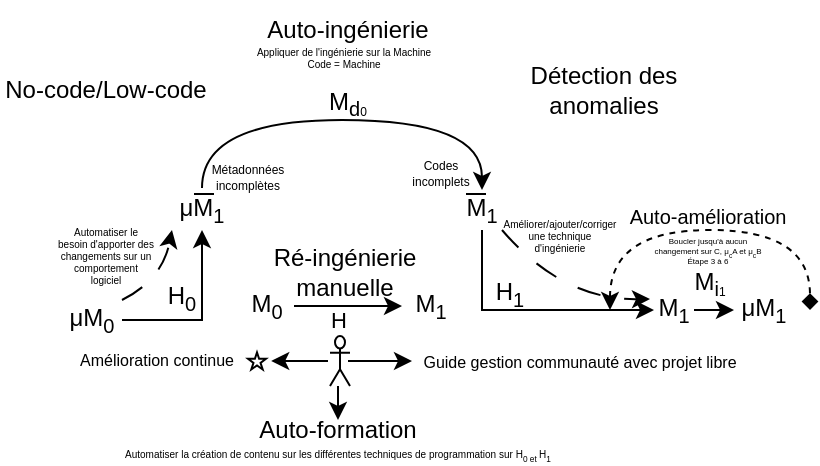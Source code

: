<mxfile version="21.0.2" type="device"><diagram name="Page-1" id="H6X79qpipquMsz1ulPpb"><mxGraphModel dx="754" dy="289" grid="1" gridSize="10" guides="1" tooltips="1" connect="1" arrows="1" fold="1" page="1" pageScale="1" pageWidth="827" pageHeight="1169" math="0" shadow="0"><root><mxCell id="0"/><mxCell id="1" parent="0"/><mxCell id="qXLcunqzcu00ps4WEuLg-1" value="H&lt;sub&gt;1&lt;/sub&gt;" style="text;html=1;strokeColor=none;fillColor=none;align=center;verticalAlign=middle;whiteSpace=wrap;rounded=0;" parent="1" vertex="1"><mxGeometry x="464" y="552" width="60" height="30" as="geometry"/></mxCell><mxCell id="qXLcunqzcu00ps4WEuLg-2" value="H&lt;sub&gt;0&lt;/sub&gt;" style="text;html=1;strokeColor=none;fillColor=none;align=center;verticalAlign=middle;whiteSpace=wrap;rounded=0;" parent="1" vertex="1"><mxGeometry x="300" y="554" width="60" height="30" as="geometry"/></mxCell><mxCell id="qXLcunqzcu00ps4WEuLg-8" style="edgeStyle=orthogonalEdgeStyle;rounded=0;orthogonalLoop=1;jettySize=auto;html=1;" parent="1" source="qXLcunqzcu00ps4WEuLg-3" target="qXLcunqzcu00ps4WEuLg-5" edge="1"><mxGeometry relative="1" as="geometry"/></mxCell><mxCell id="qXLcunqzcu00ps4WEuLg-3" value="μ&lt;sub&gt;&lt;/sub&gt;M&lt;sub&gt;0&lt;/sub&gt;" style="text;html=1;strokeColor=none;fillColor=none;align=center;verticalAlign=middle;whiteSpace=wrap;rounded=0;" parent="1" vertex="1"><mxGeometry x="270" y="570" width="30" height="20" as="geometry"/></mxCell><mxCell id="lAiLHKj1GxSyFN-BF3O8-19" style="edgeStyle=orthogonalEdgeStyle;rounded=0;orthogonalLoop=1;jettySize=auto;html=1;" edge="1" parent="1" source="qXLcunqzcu00ps4WEuLg-4" target="lAiLHKj1GxSyFN-BF3O8-17"><mxGeometry relative="1" as="geometry"><Array as="points"><mxPoint x="596" y="575"/><mxPoint x="596" y="575"/></Array></mxGeometry></mxCell><mxCell id="qXLcunqzcu00ps4WEuLg-4" value="M&lt;sub&gt;1&lt;/sub&gt;" style="text;html=1;strokeColor=none;fillColor=none;align=center;verticalAlign=middle;whiteSpace=wrap;rounded=0;" parent="1" vertex="1"><mxGeometry x="566" y="560" width="20" height="30" as="geometry"/></mxCell><mxCell id="qXLcunqzcu00ps4WEuLg-9" style="edgeStyle=orthogonalEdgeStyle;rounded=0;orthogonalLoop=1;jettySize=auto;html=1;curved=1;" parent="1" source="qXLcunqzcu00ps4WEuLg-5" target="qXLcunqzcu00ps4WEuLg-6" edge="1"><mxGeometry relative="1" as="geometry"><Array as="points"><mxPoint x="340" y="480"/><mxPoint x="480" y="480"/></Array></mxGeometry></mxCell><mxCell id="qXLcunqzcu00ps4WEuLg-5" value="μ&lt;sub&gt;&lt;/sub&gt;M&lt;sub&gt;1&lt;/sub&gt;" style="text;html=1;strokeColor=none;fillColor=none;align=center;verticalAlign=middle;whiteSpace=wrap;rounded=0;" parent="1" vertex="1"><mxGeometry x="325" y="514" width="30" height="21" as="geometry"/></mxCell><mxCell id="qXLcunqzcu00ps4WEuLg-12" style="edgeStyle=orthogonalEdgeStyle;rounded=0;orthogonalLoop=1;jettySize=auto;html=1;entryX=0;entryY=0.5;entryDx=0;entryDy=0;" parent="1" source="qXLcunqzcu00ps4WEuLg-6" target="qXLcunqzcu00ps4WEuLg-4" edge="1"><mxGeometry relative="1" as="geometry"><Array as="points"><mxPoint x="480" y="575"/></Array></mxGeometry></mxCell><mxCell id="qXLcunqzcu00ps4WEuLg-6" value="M&lt;sub&gt;1&lt;/sub&gt;" style="text;html=1;strokeColor=none;fillColor=none;align=center;verticalAlign=middle;whiteSpace=wrap;rounded=0;" parent="1" vertex="1"><mxGeometry x="470" y="515" width="20" height="20" as="geometry"/></mxCell><mxCell id="qXLcunqzcu00ps4WEuLg-7" value="M&lt;sub&gt;d&lt;font style=&quot;font-size: 9px;&quot;&gt;&lt;font style=&quot;font-size: 8px;&quot;&gt;&lt;font style=&quot;font-size: 7px;&quot;&gt;&lt;font style=&quot;font-size: 6px;&quot;&gt;0&lt;/font&gt;&lt;/font&gt;&lt;/font&gt;&lt;/font&gt;&lt;/sub&gt;" style="text;html=1;strokeColor=none;fillColor=none;align=center;verticalAlign=middle;whiteSpace=wrap;rounded=0;" parent="1" vertex="1"><mxGeometry x="383" y="457" width="60" height="30" as="geometry"/></mxCell><mxCell id="lAiLHKj1GxSyFN-BF3O8-1" value="M&lt;sub&gt;0&lt;/sub&gt;" style="text;html=1;strokeColor=none;fillColor=none;align=center;verticalAlign=middle;whiteSpace=wrap;rounded=0;" vertex="1" parent="1"><mxGeometry x="359" y="558" width="27" height="30" as="geometry"/></mxCell><mxCell id="lAiLHKj1GxSyFN-BF3O8-2" value="M&lt;sub&gt;1&lt;/sub&gt;" style="text;html=1;strokeColor=none;fillColor=none;align=center;verticalAlign=middle;whiteSpace=wrap;rounded=0;" vertex="1" parent="1"><mxGeometry x="440" y="558" width="29" height="30" as="geometry"/></mxCell><mxCell id="lAiLHKj1GxSyFN-BF3O8-3" value="" style="endArrow=classic;html=1;rounded=0;exitX=1;exitY=0.5;exitDx=0;exitDy=0;" edge="1" parent="1" source="lAiLHKj1GxSyFN-BF3O8-1" target="lAiLHKj1GxSyFN-BF3O8-2"><mxGeometry width="50" height="50" relative="1" as="geometry"><mxPoint x="486" y="548" as="sourcePoint"/><mxPoint x="536" y="498" as="targetPoint"/></mxGeometry></mxCell><mxCell id="lAiLHKj1GxSyFN-BF3O8-4" value="H" style="edgeLabel;html=1;align=center;verticalAlign=middle;resizable=0;points=[];" vertex="1" connectable="0" parent="lAiLHKj1GxSyFN-BF3O8-3"><mxGeometry x="-0.225" y="1" relative="1" as="geometry"><mxPoint x="1" y="8" as="offset"/></mxGeometry></mxCell><mxCell id="lAiLHKj1GxSyFN-BF3O8-5" value="Ré-ingénierie manuelle" style="text;html=1;strokeColor=none;fillColor=none;align=center;verticalAlign=middle;whiteSpace=wrap;rounded=0;" vertex="1" parent="1"><mxGeometry x="370" y="541" width="83" height="30" as="geometry"/></mxCell><mxCell id="lAiLHKj1GxSyFN-BF3O8-6" value="" style="endArrow=none;html=1;rounded=0;" edge="1" parent="1"><mxGeometry width="50" height="50" relative="1" as="geometry"><mxPoint x="472" y="517" as="sourcePoint"/><mxPoint x="482" y="517" as="targetPoint"/></mxGeometry></mxCell><mxCell id="lAiLHKj1GxSyFN-BF3O8-9" value="M&lt;sub&gt;i&lt;font style=&quot;font-size: 9px;&quot;&gt;&lt;font style=&quot;font-size: 8px;&quot;&gt;&lt;font style=&quot;font-size: 7px;&quot;&gt;&lt;font style=&quot;font-size: 6px;&quot;&gt;1&lt;/font&gt;&lt;/font&gt;&lt;/font&gt;&lt;/font&gt;&lt;/sub&gt;" style="text;html=1;strokeColor=none;fillColor=none;align=center;verticalAlign=middle;whiteSpace=wrap;rounded=0;" vertex="1" parent="1"><mxGeometry x="564" y="547" width="60" height="30" as="geometry"/></mxCell><mxCell id="lAiLHKj1GxSyFN-BF3O8-10" value="Codes incomplets" style="text;html=1;strokeColor=none;fillColor=none;align=center;verticalAlign=middle;whiteSpace=wrap;rounded=0;fontSize=6;" vertex="1" parent="1"><mxGeometry x="438" y="496" width="43" height="22" as="geometry"/></mxCell><mxCell id="lAiLHKj1GxSyFN-BF3O8-14" value="" style="endArrow=none;html=1;rounded=0;" edge="1" parent="1"><mxGeometry width="50" height="50" relative="1" as="geometry"><mxPoint x="336" y="517" as="sourcePoint"/><mxPoint x="346" y="517" as="targetPoint"/></mxGeometry></mxCell><mxCell id="lAiLHKj1GxSyFN-BF3O8-15" value="&lt;div style=&quot;font-size: 6px;&quot;&gt;&lt;font style=&quot;font-size: 6px;&quot;&gt;Métadonnées&lt;/font&gt;&lt;/div&gt;&lt;div style=&quot;font-size: 6px;&quot;&gt;&lt;font style=&quot;font-size: 6px;&quot;&gt;incomplètes&lt;br style=&quot;font-size: 7px;&quot;&gt;&lt;/font&gt;&lt;/div&gt;" style="text;html=1;strokeColor=none;fillColor=none;align=center;verticalAlign=middle;whiteSpace=wrap;rounded=0;fontSize=7;" vertex="1" parent="1"><mxGeometry x="332.5" y="494" width="60" height="30" as="geometry"/></mxCell><mxCell id="lAiLHKj1GxSyFN-BF3O8-16" value="Auto-ingénierie" style="text;html=1;strokeColor=none;fillColor=none;align=center;verticalAlign=middle;whiteSpace=wrap;rounded=0;" vertex="1" parent="1"><mxGeometry x="366" y="420" width="94" height="30" as="geometry"/></mxCell><mxCell id="lAiLHKj1GxSyFN-BF3O8-17" value="μ&lt;sub&gt;&lt;/sub&gt;M&lt;sub&gt;1&lt;/sub&gt;" style="text;html=1;strokeColor=none;fillColor=none;align=center;verticalAlign=middle;whiteSpace=wrap;rounded=0;" vertex="1" parent="1"><mxGeometry x="606" y="560" width="30" height="30" as="geometry"/></mxCell><mxCell id="lAiLHKj1GxSyFN-BF3O8-21" value="" style="endArrow=diamond;dashed=1;html=1;rounded=0;edgeStyle=orthogonalEdgeStyle;curved=1;startArrow=classic;startFill=1;endFill=1;" edge="1" parent="1"><mxGeometry width="50" height="50" relative="1" as="geometry"><mxPoint x="544" y="575" as="sourcePoint"/><mxPoint x="644" y="575" as="targetPoint"/><Array as="points"><mxPoint x="544" y="535"/><mxPoint x="644" y="535"/></Array></mxGeometry></mxCell><mxCell id="lAiLHKj1GxSyFN-BF3O8-22" value="&lt;font style=&quot;font-size: 11px;&quot;&gt;&lt;font style=&quot;font-size: 10px;&quot;&gt;Auto-amélioration&lt;/font&gt;&lt;/font&gt;" style="text;html=1;strokeColor=none;fillColor=none;align=center;verticalAlign=middle;whiteSpace=wrap;rounded=0;" vertex="1" parent="1"><mxGeometry x="550" y="521" width="86" height="14" as="geometry"/></mxCell><mxCell id="lAiLHKj1GxSyFN-BF3O8-23" value="Boucler jusqu'à aucun changement sur C, μ&lt;sub&gt;c&lt;/sub&gt;A et μ&lt;sub&gt;c&lt;/sub&gt;B&lt;br&gt;Étape 3 à 6" style="text;html=1;strokeColor=none;fillColor=none;align=center;verticalAlign=middle;whiteSpace=wrap;rounded=0;fontSize=4;" vertex="1" parent="1"><mxGeometry x="564" y="542" width="58" height="8" as="geometry"/></mxCell><mxCell id="lAiLHKj1GxSyFN-BF3O8-25" value="&lt;div&gt;Auto-formation&lt;/div&gt;" style="text;html=1;strokeColor=none;fillColor=none;align=center;verticalAlign=middle;whiteSpace=wrap;rounded=0;" vertex="1" parent="1"><mxGeometry x="356" y="630" width="104" height="10" as="geometry"/></mxCell><mxCell id="lAiLHKj1GxSyFN-BF3O8-26" value="&lt;font style=&quot;font-size: 11px;&quot;&gt;&lt;font style=&quot;font-size: 10px;&quot;&gt;&lt;font style=&quot;font-size: 9px;&quot;&gt;&lt;font style=&quot;font-size: 8px;&quot;&gt;&lt;font style=&quot;font-size: 7px;&quot;&gt;&lt;font style=&quot;font-size: 6px;&quot;&gt;&lt;font style=&quot;font-size: 5px;&quot;&gt;Automatiser la création de contenu sur les différentes techniques de programmation sur &lt;/font&gt;&lt;/font&gt;&lt;/font&gt;&lt;/font&gt;&lt;/font&gt;&lt;/font&gt;&lt;/font&gt;&lt;font style=&quot;font-size: 5px;&quot;&gt;H&lt;sub&gt;0 et &lt;/sub&gt;&lt;/font&gt;&lt;font style=&quot;font-size: 5px;&quot;&gt;H&lt;sub&gt;1&lt;/sub&gt;&lt;/font&gt;" style="text;html=1;strokeColor=none;fillColor=none;align=center;verticalAlign=middle;whiteSpace=wrap;rounded=0;" vertex="1" parent="1"><mxGeometry x="295" y="640" width="226" height="10" as="geometry"/></mxCell><mxCell id="lAiLHKj1GxSyFN-BF3O8-27" value="&lt;div&gt;Appliquer de l'ingénierie sur la Machine&lt;/div&gt;&lt;div&gt;Code = Machine&lt;/div&gt;" style="text;html=1;strokeColor=none;fillColor=none;align=center;verticalAlign=middle;whiteSpace=wrap;rounded=0;fontSize=5;" vertex="1" parent="1"><mxGeometry x="356" y="433" width="110" height="30" as="geometry"/></mxCell><mxCell id="lAiLHKj1GxSyFN-BF3O8-28" value="" style="endArrow=classic;html=1;exitX=1;exitY=0;exitDx=0;exitDy=0;dashed=1;dashPattern=12 12;entryX=0;entryY=1;entryDx=0;entryDy=0;curved=1;" edge="1" parent="1" source="qXLcunqzcu00ps4WEuLg-3" target="qXLcunqzcu00ps4WEuLg-5"><mxGeometry width="50" height="50" relative="1" as="geometry"><mxPoint x="270" y="550" as="sourcePoint"/><mxPoint x="350" y="490" as="targetPoint"/><Array as="points"><mxPoint x="320" y="560"/></Array></mxGeometry></mxCell><mxCell id="lAiLHKj1GxSyFN-BF3O8-29" value="Automatiser le besoin d'apporter des changements sur un comportement logiciel" style="text;html=1;strokeColor=none;fillColor=none;align=center;verticalAlign=middle;whiteSpace=wrap;rounded=0;fontSize=5;" vertex="1" parent="1"><mxGeometry x="267" y="532" width="50" height="30" as="geometry"/></mxCell><mxCell id="lAiLHKj1GxSyFN-BF3O8-32" value="" style="endArrow=classic;html=1;entryX=0;entryY=0.75;entryDx=0;entryDy=0;dashed=1;dashPattern=12 12;exitX=1;exitY=1;exitDx=0;exitDy=0;curved=1;" edge="1" parent="1" source="qXLcunqzcu00ps4WEuLg-6" target="lAiLHKj1GxSyFN-BF3O8-9"><mxGeometry width="50" height="50" relative="1" as="geometry"><mxPoint x="470" y="490" as="sourcePoint"/><mxPoint x="460" y="560" as="targetPoint"/><Array as="points"><mxPoint x="520" y="570"/></Array></mxGeometry></mxCell><mxCell id="lAiLHKj1GxSyFN-BF3O8-33" value="&lt;div style=&quot;font-size: 5px;&quot;&gt;&lt;font style=&quot;font-size: 5px;&quot;&gt;Améliorer/ajouter/corriger une technique d'ingénierie&lt;br&gt;&lt;/font&gt;&lt;/div&gt;" style="text;html=1;strokeColor=none;fillColor=none;align=center;verticalAlign=middle;whiteSpace=wrap;rounded=0;" vertex="1" parent="1"><mxGeometry x="489" y="522" width="60" height="30" as="geometry"/></mxCell><mxCell id="lAiLHKj1GxSyFN-BF3O8-34" value="" style="verticalLabelPosition=bottom;verticalAlign=top;html=1;shape=mxgraph.basic.star" vertex="1" parent="1"><mxGeometry x="363" y="596.25" width="9" height="8.5" as="geometry"/></mxCell><mxCell id="lAiLHKj1GxSyFN-BF3O8-42" style="edgeStyle=orthogonalEdgeStyle;rounded=0;orthogonalLoop=1;jettySize=auto;html=1;entryX=0.991;entryY=0.457;entryDx=0;entryDy=0;entryPerimeter=0;" edge="1" parent="1"><mxGeometry relative="1" as="geometry"><mxPoint x="403" y="600.497" as="sourcePoint"/><mxPoint x="374.56" y="600.312" as="targetPoint"/></mxGeometry></mxCell><mxCell id="lAiLHKj1GxSyFN-BF3O8-43" style="edgeStyle=orthogonalEdgeStyle;rounded=0;orthogonalLoop=1;jettySize=auto;html=1;" edge="1" parent="1"><mxGeometry relative="1" as="geometry"><mxPoint x="445" y="600" as="targetPoint"/><mxPoint x="413" y="600.497" as="sourcePoint"/></mxGeometry></mxCell><mxCell id="lAiLHKj1GxSyFN-BF3O8-44" style="rounded=0;orthogonalLoop=1;jettySize=auto;html=1;entryX=0.5;entryY=0;entryDx=0;entryDy=0;" edge="1" parent="1" target="lAiLHKj1GxSyFN-BF3O8-25"><mxGeometry relative="1" as="geometry"><mxPoint x="408" y="613" as="sourcePoint"/></mxGeometry></mxCell><mxCell id="lAiLHKj1GxSyFN-BF3O8-35" value="" style="shape=umlActor;verticalLabelPosition=bottom;verticalAlign=top;html=1;outlineConnect=0;" vertex="1" parent="1"><mxGeometry x="404" y="588" width="10" height="25" as="geometry"/></mxCell><mxCell id="lAiLHKj1GxSyFN-BF3O8-38" value="Amélioration continue" style="text;html=1;strokeColor=none;fillColor=none;align=center;verticalAlign=middle;whiteSpace=wrap;rounded=0;fontSize=8;" vertex="1" parent="1"><mxGeometry x="274" y="591" width="87" height="18" as="geometry"/></mxCell><mxCell id="lAiLHKj1GxSyFN-BF3O8-41" value="Guide gestion communauté avec projet libre" style="text;html=1;strokeColor=none;fillColor=none;align=center;verticalAlign=middle;whiteSpace=wrap;rounded=0;fontSize=8;" vertex="1" parent="1"><mxGeometry x="449" y="593" width="160" height="16" as="geometry"/></mxCell><mxCell id="lAiLHKj1GxSyFN-BF3O8-46" value="Détection des anomalies" style="text;html=1;strokeColor=none;fillColor=none;align=center;verticalAlign=middle;whiteSpace=wrap;rounded=0;" vertex="1" parent="1"><mxGeometry x="481" y="450" width="120" height="30" as="geometry"/></mxCell><mxCell id="lAiLHKj1GxSyFN-BF3O8-48" value="No-code/Low-code" style="text;html=1;strokeColor=none;fillColor=none;align=center;verticalAlign=middle;whiteSpace=wrap;rounded=0;" vertex="1" parent="1"><mxGeometry x="239" y="450" width="106" height="30" as="geometry"/></mxCell></root></mxGraphModel></diagram></mxfile>